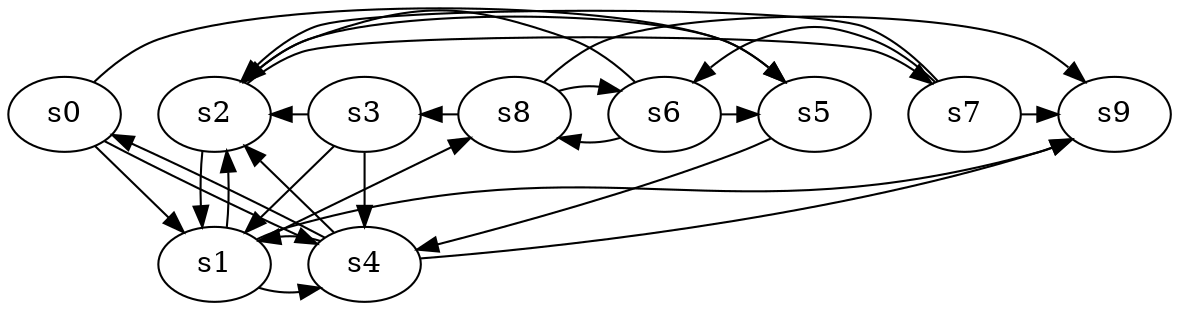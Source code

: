 digraph game_0948_complex_10 {
    s0 [name="s0", player=1, target=1];
    s1 [name="s1", player=0, target=1];
    s2 [name="s2", player=1, target=1];
    s3 [name="s3", player=0];
    s4 [name="s4", player=0];
    s5 [name="s5", player=1];
    s6 [name="s6", player=0];
    s7 [name="s7", player=0, target=1];
    s8 [name="s8", player=1];
    s9 [name="s9", player=1, target=1];

    s0 -> s1 [constraint="time % 4 == 3 && time % 4 == 0"];
    s0 -> s4 [constraint="!(time % 4 == 1)"];
    s0 -> s5 [constraint="time % 3 == 2 || time % 5 == 0"];
    s1 -> s2 [constraint="!(time % 3 == 0)"];
    s1 -> s4 [constraint="time % 4 == 1"];
    s1 -> s8 [constraint="!(time % 3 == 2)"];
    s1 -> s9 [constraint="time == 5 || time == 19"];
    s2 -> s1;
    s2 -> s5 [constraint="time % 2 == 0"];
    s2 -> s7 [constraint="time == 10 || time == 13 || time == 14"];
    s3 -> s1 [constraint="time % 3 == 1 || time % 5 == 4"];
    s3 -> s2 [constraint="time % 2 == 1 || time % 3 == 1"];
    s3 -> s4;
    s4 -> s0 [constraint="!(time % 5 == 1)"];
    s4 -> s1 [constraint="time % 8 == 1"];
    s4 -> s2 [constraint="time == 3"];
    s4 -> s9 [constraint="time % 4 == 2 && time % 5 == 2"];
    s5 -> s4 [constraint="time % 3 == 0 || time % 4 == 0"];
    s6 -> s2 [constraint="time == 0 || time == 1 || time == 5 || time == 6 || time == 16"];
    s6 -> s5 [constraint="time % 4 == 3"];
    s6 -> s8 [constraint="time % 2 == 1 && time % 5 == 2"];
    s7 -> s2 [constraint="time % 5 == 3 || time % 2 == 1"];
    s7 -> s6 [constraint="time == 9 || time == 11"];
    s7 -> s9 [constraint="time % 2 == 0 && time % 4 == 1"];
    s8 -> s3 [constraint="time == 8 || time == 11"];
    s8 -> s6 [constraint="time == 4 || time == 9 || time == 18 || time == 25"];
    s8 -> s9 [constraint="!(time % 2 == 1)"];
}
